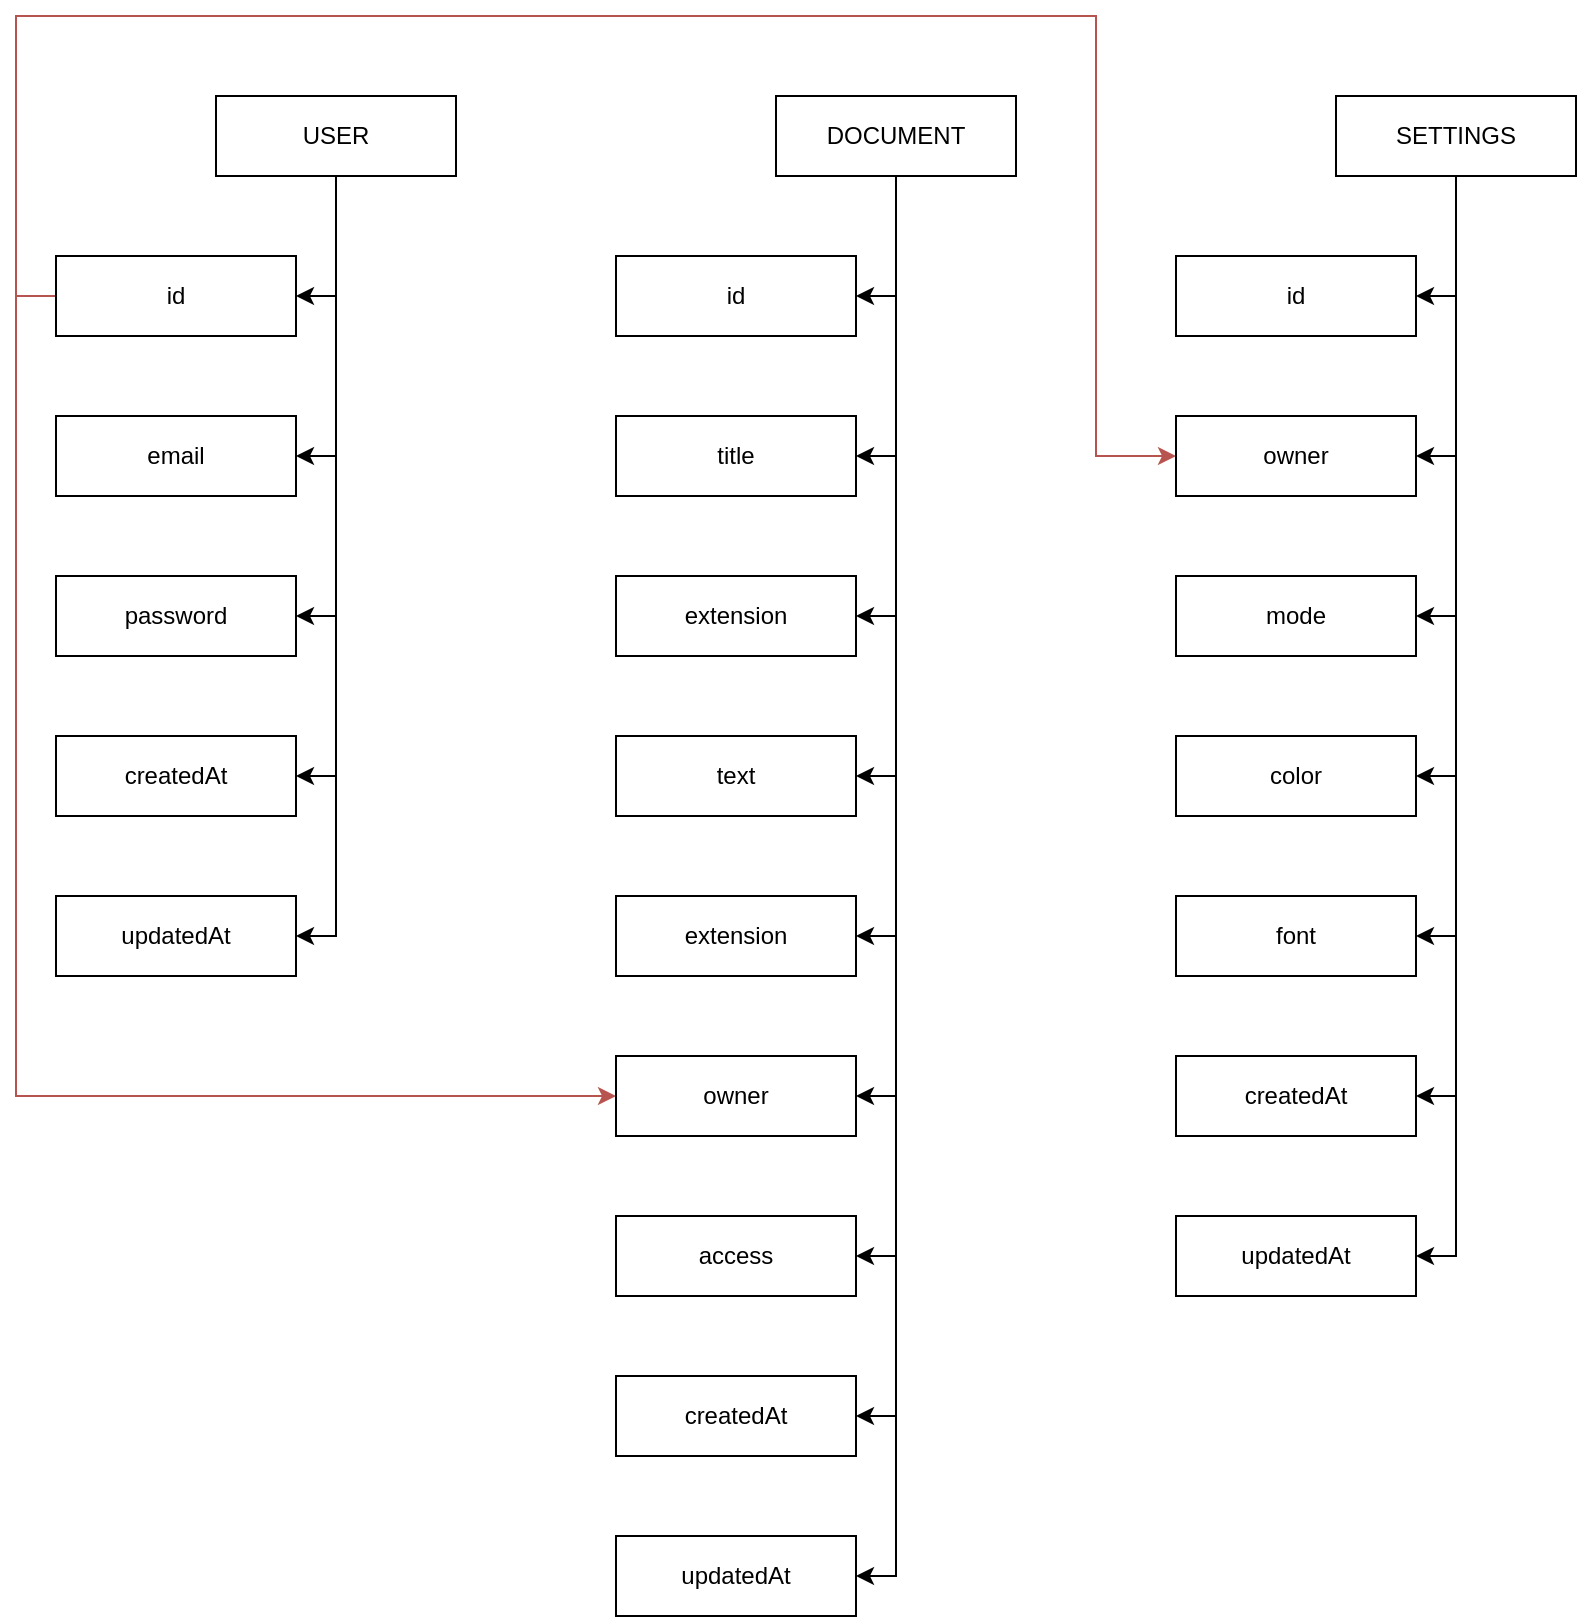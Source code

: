 <mxfile version="20.8.23" type="github">
  <diagram name="Сторінка-1" id="dH4kd5EWdRIuRqbOYcRu">
    <mxGraphModel dx="1615" dy="894" grid="1" gridSize="10" guides="1" tooltips="1" connect="1" arrows="1" fold="1" page="1" pageScale="1" pageWidth="827" pageHeight="1169" math="0" shadow="0">
      <root>
        <mxCell id="0" />
        <mxCell id="1" parent="0" />
        <mxCell id="GCR3xAoKqGMS8lJZc-5P-9" style="edgeStyle=orthogonalEdgeStyle;rounded=0;orthogonalLoop=1;jettySize=auto;html=1;exitX=0.5;exitY=1;exitDx=0;exitDy=0;entryX=1;entryY=0.5;entryDx=0;entryDy=0;" edge="1" parent="1" source="GCR3xAoKqGMS8lJZc-5P-1" target="GCR3xAoKqGMS8lJZc-5P-8">
          <mxGeometry relative="1" as="geometry" />
        </mxCell>
        <mxCell id="GCR3xAoKqGMS8lJZc-5P-10" style="edgeStyle=orthogonalEdgeStyle;rounded=0;orthogonalLoop=1;jettySize=auto;html=1;exitX=0.5;exitY=1;exitDx=0;exitDy=0;entryX=1;entryY=0.5;entryDx=0;entryDy=0;" edge="1" parent="1" source="GCR3xAoKqGMS8lJZc-5P-1" target="GCR3xAoKqGMS8lJZc-5P-5">
          <mxGeometry relative="1" as="geometry" />
        </mxCell>
        <mxCell id="GCR3xAoKqGMS8lJZc-5P-11" style="edgeStyle=orthogonalEdgeStyle;rounded=0;orthogonalLoop=1;jettySize=auto;html=1;exitX=0.5;exitY=1;exitDx=0;exitDy=0;entryX=1;entryY=0.5;entryDx=0;entryDy=0;" edge="1" parent="1" source="GCR3xAoKqGMS8lJZc-5P-1" target="GCR3xAoKqGMS8lJZc-5P-6">
          <mxGeometry relative="1" as="geometry" />
        </mxCell>
        <mxCell id="GCR3xAoKqGMS8lJZc-5P-32" style="edgeStyle=orthogonalEdgeStyle;rounded=0;orthogonalLoop=1;jettySize=auto;html=1;exitX=0.5;exitY=1;exitDx=0;exitDy=0;entryX=1;entryY=0.5;entryDx=0;entryDy=0;" edge="1" parent="1" source="GCR3xAoKqGMS8lJZc-5P-1" target="GCR3xAoKqGMS8lJZc-5P-26">
          <mxGeometry relative="1" as="geometry" />
        </mxCell>
        <mxCell id="GCR3xAoKqGMS8lJZc-5P-33" style="edgeStyle=orthogonalEdgeStyle;rounded=0;orthogonalLoop=1;jettySize=auto;html=1;exitX=0.5;exitY=1;exitDx=0;exitDy=0;entryX=1;entryY=0.5;entryDx=0;entryDy=0;" edge="1" parent="1" source="GCR3xAoKqGMS8lJZc-5P-1" target="GCR3xAoKqGMS8lJZc-5P-27">
          <mxGeometry relative="1" as="geometry" />
        </mxCell>
        <mxCell id="GCR3xAoKqGMS8lJZc-5P-1" value="USER" style="rounded=0;whiteSpace=wrap;html=1;" vertex="1" parent="1">
          <mxGeometry x="160" y="80" width="120" height="40" as="geometry" />
        </mxCell>
        <mxCell id="GCR3xAoKqGMS8lJZc-5P-15" style="edgeStyle=orthogonalEdgeStyle;rounded=0;orthogonalLoop=1;jettySize=auto;html=1;exitX=0.5;exitY=1;exitDx=0;exitDy=0;entryX=1;entryY=0.5;entryDx=0;entryDy=0;" edge="1" parent="1" source="GCR3xAoKqGMS8lJZc-5P-2" target="GCR3xAoKqGMS8lJZc-5P-14">
          <mxGeometry relative="1" as="geometry" />
        </mxCell>
        <mxCell id="GCR3xAoKqGMS8lJZc-5P-16" style="edgeStyle=orthogonalEdgeStyle;rounded=0;orthogonalLoop=1;jettySize=auto;html=1;exitX=0.5;exitY=1;exitDx=0;exitDy=0;entryX=1;entryY=0.5;entryDx=0;entryDy=0;" edge="1" parent="1" source="GCR3xAoKqGMS8lJZc-5P-2" target="GCR3xAoKqGMS8lJZc-5P-12">
          <mxGeometry relative="1" as="geometry" />
        </mxCell>
        <mxCell id="GCR3xAoKqGMS8lJZc-5P-17" style="edgeStyle=orthogonalEdgeStyle;rounded=0;orthogonalLoop=1;jettySize=auto;html=1;exitX=0.5;exitY=1;exitDx=0;exitDy=0;entryX=1;entryY=0.5;entryDx=0;entryDy=0;" edge="1" parent="1" source="GCR3xAoKqGMS8lJZc-5P-2" target="GCR3xAoKqGMS8lJZc-5P-13">
          <mxGeometry relative="1" as="geometry" />
        </mxCell>
        <mxCell id="GCR3xAoKqGMS8lJZc-5P-19" style="edgeStyle=orthogonalEdgeStyle;rounded=0;orthogonalLoop=1;jettySize=auto;html=1;exitX=0.5;exitY=1;exitDx=0;exitDy=0;entryX=1;entryY=0.5;entryDx=0;entryDy=0;" edge="1" parent="1" source="GCR3xAoKqGMS8lJZc-5P-2" target="GCR3xAoKqGMS8lJZc-5P-18">
          <mxGeometry relative="1" as="geometry" />
        </mxCell>
        <mxCell id="GCR3xAoKqGMS8lJZc-5P-23" style="edgeStyle=orthogonalEdgeStyle;rounded=0;orthogonalLoop=1;jettySize=auto;html=1;exitX=0.5;exitY=1;exitDx=0;exitDy=0;entryX=1;entryY=0.5;entryDx=0;entryDy=0;" edge="1" parent="1" source="GCR3xAoKqGMS8lJZc-5P-2" target="GCR3xAoKqGMS8lJZc-5P-20">
          <mxGeometry relative="1" as="geometry" />
        </mxCell>
        <mxCell id="GCR3xAoKqGMS8lJZc-5P-24" style="edgeStyle=orthogonalEdgeStyle;rounded=0;orthogonalLoop=1;jettySize=auto;html=1;exitX=0.5;exitY=1;exitDx=0;exitDy=0;entryX=1;entryY=0.5;entryDx=0;entryDy=0;" edge="1" parent="1" source="GCR3xAoKqGMS8lJZc-5P-2" target="GCR3xAoKqGMS8lJZc-5P-21">
          <mxGeometry relative="1" as="geometry" />
        </mxCell>
        <mxCell id="GCR3xAoKqGMS8lJZc-5P-25" style="edgeStyle=orthogonalEdgeStyle;rounded=0;orthogonalLoop=1;jettySize=auto;html=1;exitX=0.5;exitY=1;exitDx=0;exitDy=0;entryX=1;entryY=0.5;entryDx=0;entryDy=0;" edge="1" parent="1" source="GCR3xAoKqGMS8lJZc-5P-2" target="GCR3xAoKqGMS8lJZc-5P-22">
          <mxGeometry relative="1" as="geometry" />
        </mxCell>
        <mxCell id="GCR3xAoKqGMS8lJZc-5P-30" style="edgeStyle=orthogonalEdgeStyle;rounded=0;orthogonalLoop=1;jettySize=auto;html=1;exitX=0.5;exitY=1;exitDx=0;exitDy=0;entryX=1;entryY=0.5;entryDx=0;entryDy=0;" edge="1" parent="1" source="GCR3xAoKqGMS8lJZc-5P-2" target="GCR3xAoKqGMS8lJZc-5P-28">
          <mxGeometry relative="1" as="geometry" />
        </mxCell>
        <mxCell id="GCR3xAoKqGMS8lJZc-5P-31" style="edgeStyle=orthogonalEdgeStyle;rounded=0;orthogonalLoop=1;jettySize=auto;html=1;exitX=0.5;exitY=1;exitDx=0;exitDy=0;entryX=1;entryY=0.5;entryDx=0;entryDy=0;" edge="1" parent="1" source="GCR3xAoKqGMS8lJZc-5P-2" target="GCR3xAoKqGMS8lJZc-5P-29">
          <mxGeometry relative="1" as="geometry" />
        </mxCell>
        <mxCell id="GCR3xAoKqGMS8lJZc-5P-2" value="DOCUMENT" style="rounded=0;whiteSpace=wrap;html=1;" vertex="1" parent="1">
          <mxGeometry x="440" y="80" width="120" height="40" as="geometry" />
        </mxCell>
        <mxCell id="GCR3xAoKqGMS8lJZc-5P-42" style="edgeStyle=orthogonalEdgeStyle;rounded=0;orthogonalLoop=1;jettySize=auto;html=1;exitX=0.5;exitY=1;exitDx=0;exitDy=0;entryX=1;entryY=0.5;entryDx=0;entryDy=0;" edge="1" parent="1" source="GCR3xAoKqGMS8lJZc-5P-3" target="GCR3xAoKqGMS8lJZc-5P-36">
          <mxGeometry relative="1" as="geometry" />
        </mxCell>
        <mxCell id="GCR3xAoKqGMS8lJZc-5P-43" style="edgeStyle=orthogonalEdgeStyle;rounded=0;orthogonalLoop=1;jettySize=auto;html=1;exitX=0.5;exitY=1;exitDx=0;exitDy=0;entryX=1;entryY=0.5;entryDx=0;entryDy=0;" edge="1" parent="1" source="GCR3xAoKqGMS8lJZc-5P-3" target="GCR3xAoKqGMS8lJZc-5P-37">
          <mxGeometry relative="1" as="geometry" />
        </mxCell>
        <mxCell id="GCR3xAoKqGMS8lJZc-5P-44" style="edgeStyle=orthogonalEdgeStyle;rounded=0;orthogonalLoop=1;jettySize=auto;html=1;exitX=0.5;exitY=1;exitDx=0;exitDy=0;entryX=1;entryY=0.5;entryDx=0;entryDy=0;" edge="1" parent="1" source="GCR3xAoKqGMS8lJZc-5P-3" target="GCR3xAoKqGMS8lJZc-5P-39">
          <mxGeometry relative="1" as="geometry" />
        </mxCell>
        <mxCell id="GCR3xAoKqGMS8lJZc-5P-45" style="edgeStyle=orthogonalEdgeStyle;rounded=0;orthogonalLoop=1;jettySize=auto;html=1;exitX=0.5;exitY=1;exitDx=0;exitDy=0;entryX=1;entryY=0.5;entryDx=0;entryDy=0;" edge="1" parent="1" source="GCR3xAoKqGMS8lJZc-5P-3" target="GCR3xAoKqGMS8lJZc-5P-40">
          <mxGeometry relative="1" as="geometry" />
        </mxCell>
        <mxCell id="GCR3xAoKqGMS8lJZc-5P-46" style="edgeStyle=orthogonalEdgeStyle;rounded=0;orthogonalLoop=1;jettySize=auto;html=1;exitX=0.5;exitY=1;exitDx=0;exitDy=0;entryX=1;entryY=0.5;entryDx=0;entryDy=0;" edge="1" parent="1" source="GCR3xAoKqGMS8lJZc-5P-3" target="GCR3xAoKqGMS8lJZc-5P-41">
          <mxGeometry relative="1" as="geometry" />
        </mxCell>
        <mxCell id="GCR3xAoKqGMS8lJZc-5P-49" style="edgeStyle=orthogonalEdgeStyle;rounded=0;orthogonalLoop=1;jettySize=auto;html=1;exitX=0.5;exitY=1;exitDx=0;exitDy=0;entryX=1;entryY=0.5;entryDx=0;entryDy=0;" edge="1" parent="1" source="GCR3xAoKqGMS8lJZc-5P-3" target="GCR3xAoKqGMS8lJZc-5P-47">
          <mxGeometry relative="1" as="geometry" />
        </mxCell>
        <mxCell id="GCR3xAoKqGMS8lJZc-5P-50" style="edgeStyle=orthogonalEdgeStyle;rounded=0;orthogonalLoop=1;jettySize=auto;html=1;exitX=0.5;exitY=1;exitDx=0;exitDy=0;entryX=1;entryY=0.5;entryDx=0;entryDy=0;" edge="1" parent="1" source="GCR3xAoKqGMS8lJZc-5P-3" target="GCR3xAoKqGMS8lJZc-5P-48">
          <mxGeometry relative="1" as="geometry" />
        </mxCell>
        <mxCell id="GCR3xAoKqGMS8lJZc-5P-3" value="SETTINGS" style="rounded=0;whiteSpace=wrap;html=1;" vertex="1" parent="1">
          <mxGeometry x="720" y="80" width="120" height="40" as="geometry" />
        </mxCell>
        <mxCell id="GCR3xAoKqGMS8lJZc-5P-5" value="email" style="rounded=0;whiteSpace=wrap;html=1;" vertex="1" parent="1">
          <mxGeometry x="80" y="240" width="120" height="40" as="geometry" />
        </mxCell>
        <mxCell id="GCR3xAoKqGMS8lJZc-5P-6" value="password" style="rounded=0;whiteSpace=wrap;html=1;" vertex="1" parent="1">
          <mxGeometry x="80" y="320" width="120" height="40" as="geometry" />
        </mxCell>
        <mxCell id="GCR3xAoKqGMS8lJZc-5P-35" style="edgeStyle=orthogonalEdgeStyle;rounded=0;orthogonalLoop=1;jettySize=auto;html=1;exitX=0;exitY=0.5;exitDx=0;exitDy=0;entryX=0;entryY=0.5;entryDx=0;entryDy=0;fillColor=#f8cecc;strokeColor=#b85450;" edge="1" parent="1" source="GCR3xAoKqGMS8lJZc-5P-8" target="GCR3xAoKqGMS8lJZc-5P-21">
          <mxGeometry relative="1" as="geometry">
            <Array as="points">
              <mxPoint x="60" y="180" />
              <mxPoint x="60" y="580" />
            </Array>
          </mxGeometry>
        </mxCell>
        <mxCell id="GCR3xAoKqGMS8lJZc-5P-51" style="edgeStyle=orthogonalEdgeStyle;rounded=0;orthogonalLoop=1;jettySize=auto;html=1;exitX=0;exitY=0.5;exitDx=0;exitDy=0;entryX=0;entryY=0.5;entryDx=0;entryDy=0;fillColor=#f8cecc;strokeColor=#b85450;" edge="1" parent="1" source="GCR3xAoKqGMS8lJZc-5P-8" target="GCR3xAoKqGMS8lJZc-5P-37">
          <mxGeometry relative="1" as="geometry">
            <Array as="points">
              <mxPoint x="60" y="180" />
              <mxPoint x="60" y="40" />
              <mxPoint x="600" y="40" />
              <mxPoint x="600" y="260" />
            </Array>
          </mxGeometry>
        </mxCell>
        <mxCell id="GCR3xAoKqGMS8lJZc-5P-8" value="id" style="rounded=0;whiteSpace=wrap;html=1;" vertex="1" parent="1">
          <mxGeometry x="80" y="160" width="120" height="40" as="geometry" />
        </mxCell>
        <mxCell id="GCR3xAoKqGMS8lJZc-5P-12" value="title" style="rounded=0;whiteSpace=wrap;html=1;" vertex="1" parent="1">
          <mxGeometry x="360" y="240" width="120" height="40" as="geometry" />
        </mxCell>
        <mxCell id="GCR3xAoKqGMS8lJZc-5P-13" value="extension" style="rounded=0;whiteSpace=wrap;html=1;" vertex="1" parent="1">
          <mxGeometry x="360" y="320" width="120" height="40" as="geometry" />
        </mxCell>
        <mxCell id="GCR3xAoKqGMS8lJZc-5P-14" value="id" style="rounded=0;whiteSpace=wrap;html=1;" vertex="1" parent="1">
          <mxGeometry x="360" y="160" width="120" height="40" as="geometry" />
        </mxCell>
        <mxCell id="GCR3xAoKqGMS8lJZc-5P-18" value="text" style="rounded=0;whiteSpace=wrap;html=1;" vertex="1" parent="1">
          <mxGeometry x="360" y="400" width="120" height="40" as="geometry" />
        </mxCell>
        <mxCell id="GCR3xAoKqGMS8lJZc-5P-20" value="extension" style="rounded=0;whiteSpace=wrap;html=1;" vertex="1" parent="1">
          <mxGeometry x="360" y="480" width="120" height="40" as="geometry" />
        </mxCell>
        <mxCell id="GCR3xAoKqGMS8lJZc-5P-21" value="owner" style="rounded=0;whiteSpace=wrap;html=1;" vertex="1" parent="1">
          <mxGeometry x="360" y="560" width="120" height="40" as="geometry" />
        </mxCell>
        <mxCell id="GCR3xAoKqGMS8lJZc-5P-22" value="access" style="rounded=0;whiteSpace=wrap;html=1;" vertex="1" parent="1">
          <mxGeometry x="360" y="640" width="120" height="40" as="geometry" />
        </mxCell>
        <mxCell id="GCR3xAoKqGMS8lJZc-5P-26" value="createdAt" style="rounded=0;whiteSpace=wrap;html=1;" vertex="1" parent="1">
          <mxGeometry x="80" y="400" width="120" height="40" as="geometry" />
        </mxCell>
        <mxCell id="GCR3xAoKqGMS8lJZc-5P-27" value="updatedAt" style="rounded=0;whiteSpace=wrap;html=1;" vertex="1" parent="1">
          <mxGeometry x="80" y="480" width="120" height="40" as="geometry" />
        </mxCell>
        <mxCell id="GCR3xAoKqGMS8lJZc-5P-28" value="createdAt" style="rounded=0;whiteSpace=wrap;html=1;" vertex="1" parent="1">
          <mxGeometry x="360" y="720" width="120" height="40" as="geometry" />
        </mxCell>
        <mxCell id="GCR3xAoKqGMS8lJZc-5P-29" value="updatedAt" style="rounded=0;whiteSpace=wrap;html=1;" vertex="1" parent="1">
          <mxGeometry x="360" y="800" width="120" height="40" as="geometry" />
        </mxCell>
        <mxCell id="GCR3xAoKqGMS8lJZc-5P-36" value="id" style="rounded=0;whiteSpace=wrap;html=1;" vertex="1" parent="1">
          <mxGeometry x="640" y="160" width="120" height="40" as="geometry" />
        </mxCell>
        <mxCell id="GCR3xAoKqGMS8lJZc-5P-37" value="owner" style="rounded=0;whiteSpace=wrap;html=1;" vertex="1" parent="1">
          <mxGeometry x="640" y="240" width="120" height="40" as="geometry" />
        </mxCell>
        <mxCell id="GCR3xAoKqGMS8lJZc-5P-39" value="mode" style="rounded=0;whiteSpace=wrap;html=1;" vertex="1" parent="1">
          <mxGeometry x="640" y="320" width="120" height="40" as="geometry" />
        </mxCell>
        <mxCell id="GCR3xAoKqGMS8lJZc-5P-40" value="color" style="rounded=0;whiteSpace=wrap;html=1;" vertex="1" parent="1">
          <mxGeometry x="640" y="400" width="120" height="40" as="geometry" />
        </mxCell>
        <mxCell id="GCR3xAoKqGMS8lJZc-5P-41" value="font" style="rounded=0;whiteSpace=wrap;html=1;" vertex="1" parent="1">
          <mxGeometry x="640" y="480" width="120" height="40" as="geometry" />
        </mxCell>
        <mxCell id="GCR3xAoKqGMS8lJZc-5P-47" value="createdAt" style="rounded=0;whiteSpace=wrap;html=1;" vertex="1" parent="1">
          <mxGeometry x="640" y="560" width="120" height="40" as="geometry" />
        </mxCell>
        <mxCell id="GCR3xAoKqGMS8lJZc-5P-48" value="updatedAt" style="rounded=0;whiteSpace=wrap;html=1;" vertex="1" parent="1">
          <mxGeometry x="640" y="640" width="120" height="40" as="geometry" />
        </mxCell>
      </root>
    </mxGraphModel>
  </diagram>
</mxfile>

